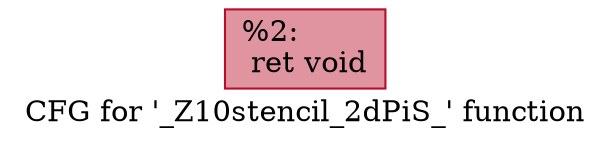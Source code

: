 digraph "CFG for '_Z10stencil_2dPiS_' function" {
	label="CFG for '_Z10stencil_2dPiS_' function";

	Node0x5ab18d0 [shape=record,color="#b70d28ff", style=filled, fillcolor="#b70d2870",label="{%2:\l  ret void\l}"];
}

